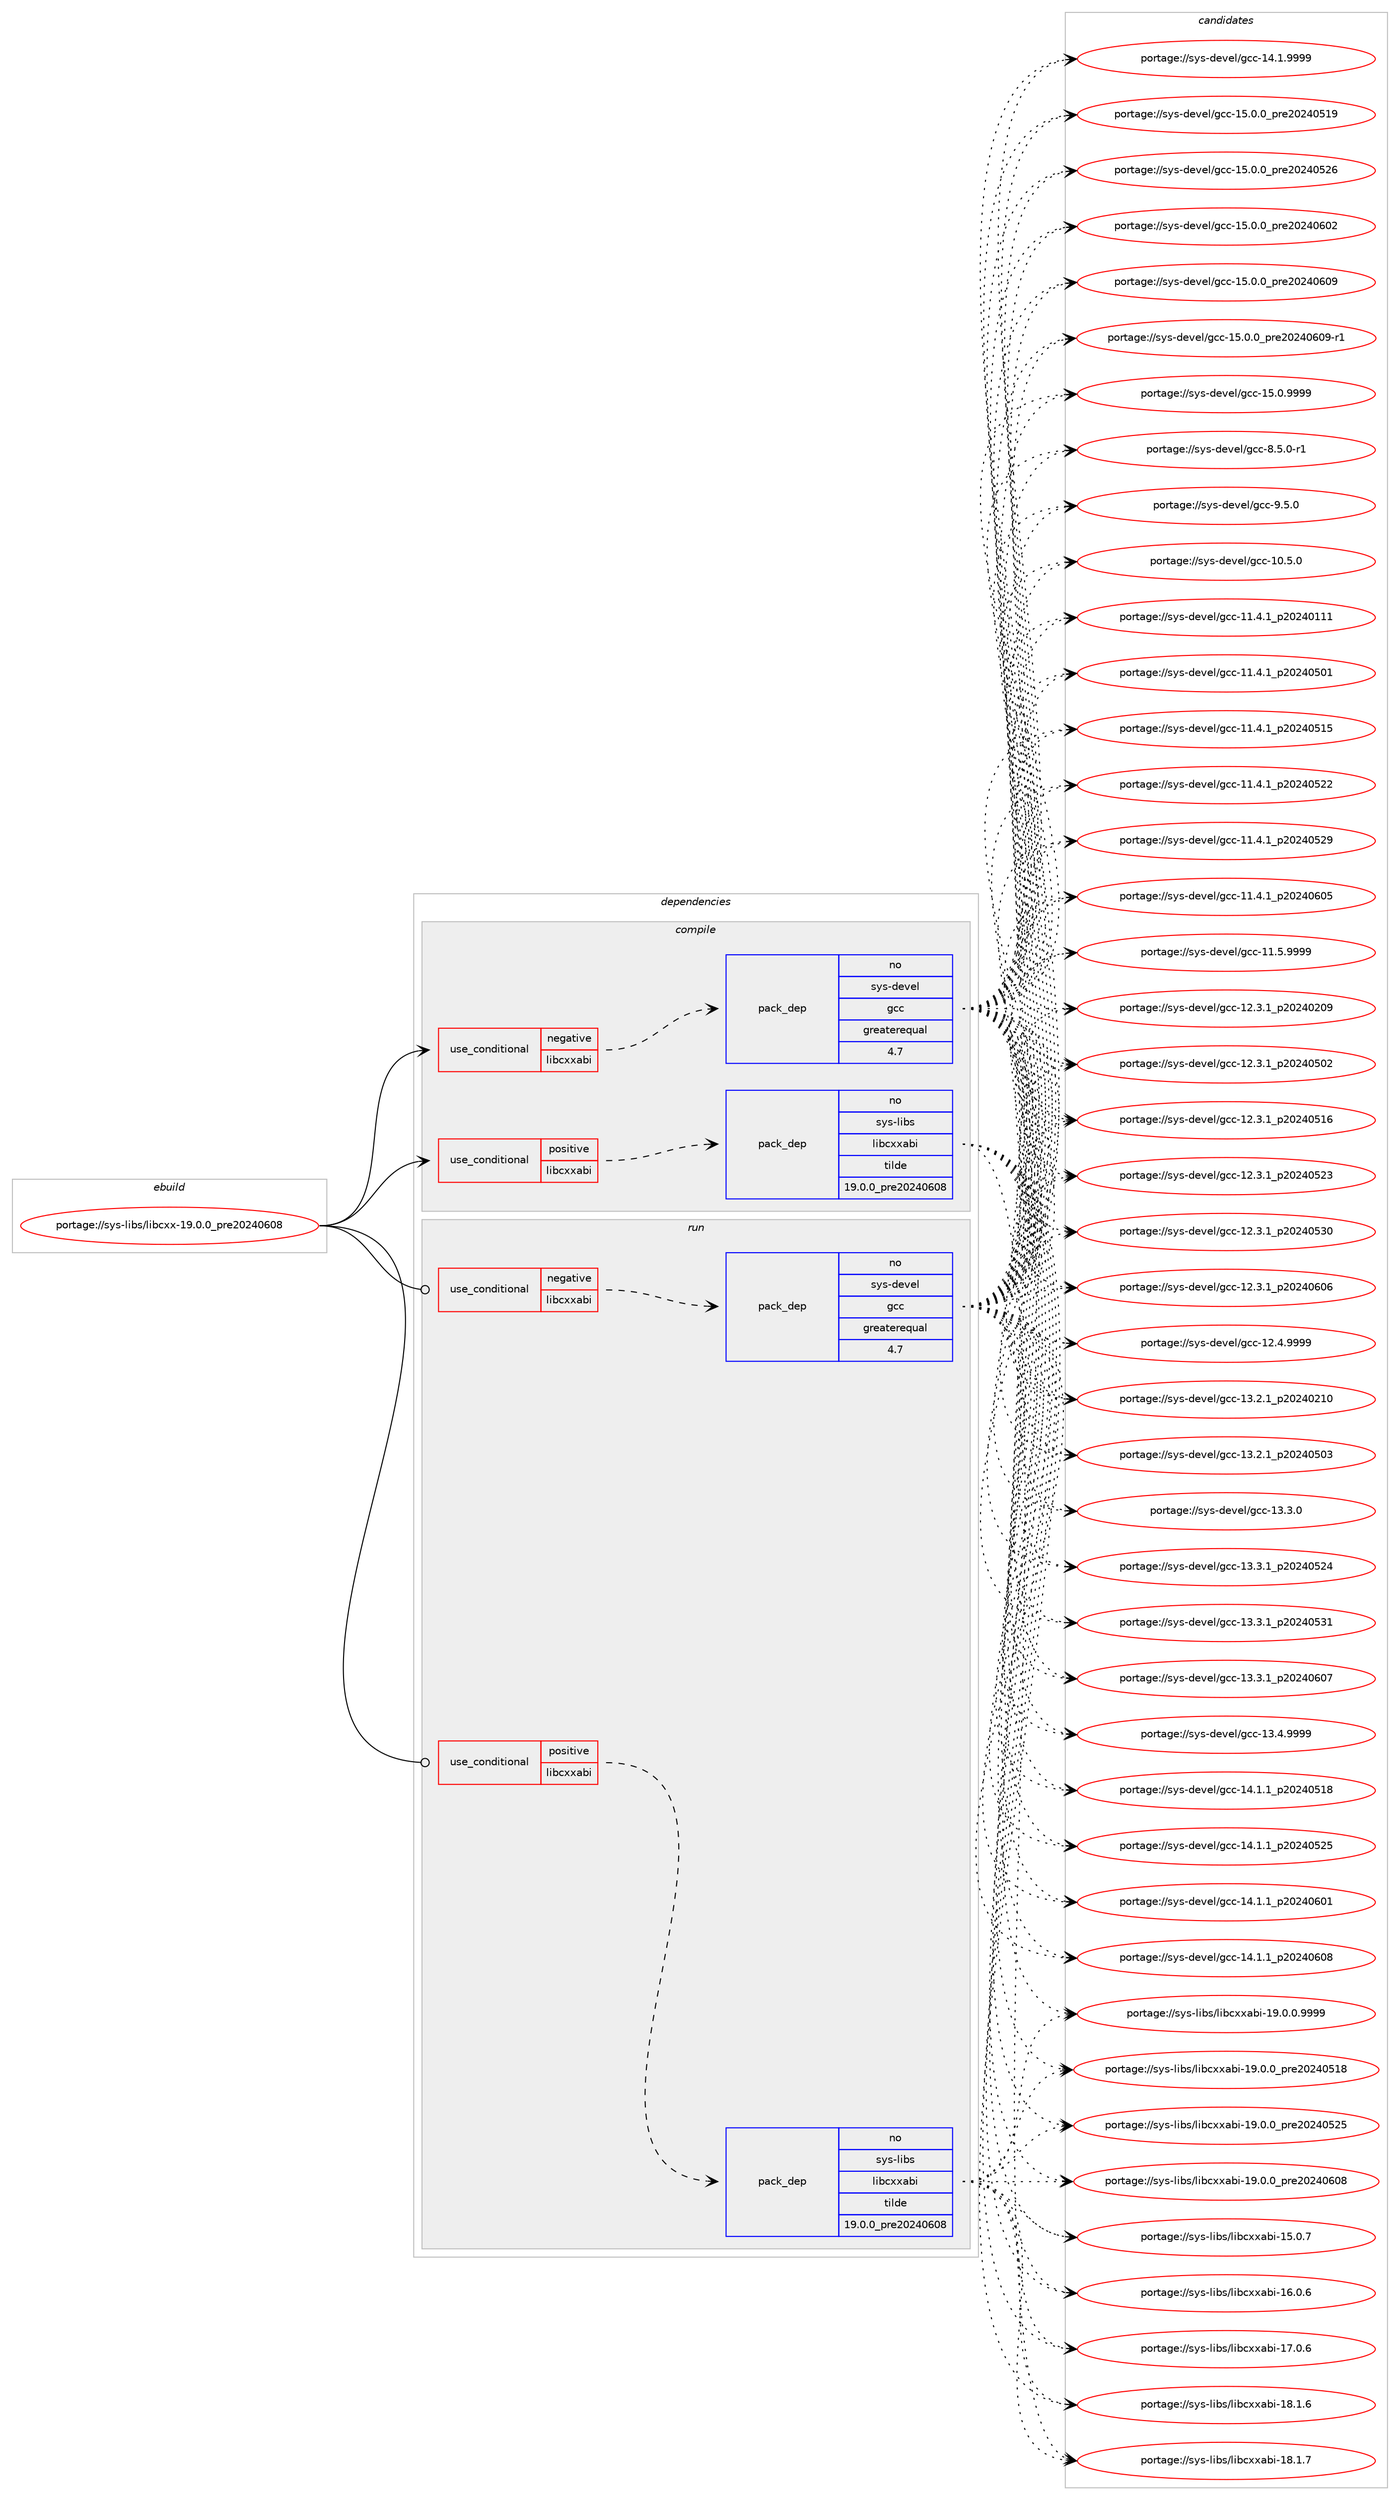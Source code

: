 digraph prolog {

# *************
# Graph options
# *************

newrank=true;
concentrate=true;
compound=true;
graph [rankdir=LR,fontname=Helvetica,fontsize=10,ranksep=1.5];#, ranksep=2.5, nodesep=0.2];
edge  [arrowhead=vee];
node  [fontname=Helvetica,fontsize=10];

# **********
# The ebuild
# **********

subgraph cluster_leftcol {
color=gray;
rank=same;
label=<<i>ebuild</i>>;
id [label="portage://sys-libs/libcxx-19.0.0_pre20240608", color=red, width=4, href="../sys-libs/libcxx-19.0.0_pre20240608.svg"];
}

# ****************
# The dependencies
# ****************

subgraph cluster_midcol {
color=gray;
label=<<i>dependencies</i>>;
subgraph cluster_compile {
fillcolor="#eeeeee";
style=filled;
label=<<i>compile</i>>;
subgraph cond1044 {
dependency2471 [label=<<TABLE BORDER="0" CELLBORDER="1" CELLSPACING="0" CELLPADDING="4"><TR><TD ROWSPAN="3" CELLPADDING="10">use_conditional</TD></TR><TR><TD>negative</TD></TR><TR><TD>libcxxabi</TD></TR></TABLE>>, shape=none, color=red];
subgraph pack1404 {
dependency2472 [label=<<TABLE BORDER="0" CELLBORDER="1" CELLSPACING="0" CELLPADDING="4" WIDTH="220"><TR><TD ROWSPAN="6" CELLPADDING="30">pack_dep</TD></TR><TR><TD WIDTH="110">no</TD></TR><TR><TD>sys-devel</TD></TR><TR><TD>gcc</TD></TR><TR><TD>greaterequal</TD></TR><TR><TD>4.7</TD></TR></TABLE>>, shape=none, color=blue];
}
dependency2471:e -> dependency2472:w [weight=20,style="dashed",arrowhead="vee"];
}
id:e -> dependency2471:w [weight=20,style="solid",arrowhead="vee"];
subgraph cond1045 {
dependency2473 [label=<<TABLE BORDER="0" CELLBORDER="1" CELLSPACING="0" CELLPADDING="4"><TR><TD ROWSPAN="3" CELLPADDING="10">use_conditional</TD></TR><TR><TD>positive</TD></TR><TR><TD>libcxxabi</TD></TR></TABLE>>, shape=none, color=red];
subgraph pack1405 {
dependency2474 [label=<<TABLE BORDER="0" CELLBORDER="1" CELLSPACING="0" CELLPADDING="4" WIDTH="220"><TR><TD ROWSPAN="6" CELLPADDING="30">pack_dep</TD></TR><TR><TD WIDTH="110">no</TD></TR><TR><TD>sys-libs</TD></TR><TR><TD>libcxxabi</TD></TR><TR><TD>tilde</TD></TR><TR><TD>19.0.0_pre20240608</TD></TR></TABLE>>, shape=none, color=blue];
}
dependency2473:e -> dependency2474:w [weight=20,style="dashed",arrowhead="vee"];
}
id:e -> dependency2473:w [weight=20,style="solid",arrowhead="vee"];
# *** BEGIN UNKNOWN DEPENDENCY TYPE (TODO) ***
# id -> package_dependency(portage://sys-libs/libcxx-19.0.0_pre20240608,install,no,sys-devel,llvm,none,[,,],[slot(19)],[])
# *** END UNKNOWN DEPENDENCY TYPE (TODO) ***

}
subgraph cluster_compileandrun {
fillcolor="#eeeeee";
style=filled;
label=<<i>compile and run</i>>;
}
subgraph cluster_run {
fillcolor="#eeeeee";
style=filled;
label=<<i>run</i>>;
subgraph cond1046 {
dependency2475 [label=<<TABLE BORDER="0" CELLBORDER="1" CELLSPACING="0" CELLPADDING="4"><TR><TD ROWSPAN="3" CELLPADDING="10">use_conditional</TD></TR><TR><TD>negative</TD></TR><TR><TD>libcxxabi</TD></TR></TABLE>>, shape=none, color=red];
subgraph pack1406 {
dependency2476 [label=<<TABLE BORDER="0" CELLBORDER="1" CELLSPACING="0" CELLPADDING="4" WIDTH="220"><TR><TD ROWSPAN="6" CELLPADDING="30">pack_dep</TD></TR><TR><TD WIDTH="110">no</TD></TR><TR><TD>sys-devel</TD></TR><TR><TD>gcc</TD></TR><TR><TD>greaterequal</TD></TR><TR><TD>4.7</TD></TR></TABLE>>, shape=none, color=blue];
}
dependency2475:e -> dependency2476:w [weight=20,style="dashed",arrowhead="vee"];
}
id:e -> dependency2475:w [weight=20,style="solid",arrowhead="odot"];
subgraph cond1047 {
dependency2477 [label=<<TABLE BORDER="0" CELLBORDER="1" CELLSPACING="0" CELLPADDING="4"><TR><TD ROWSPAN="3" CELLPADDING="10">use_conditional</TD></TR><TR><TD>positive</TD></TR><TR><TD>libcxxabi</TD></TR></TABLE>>, shape=none, color=red];
subgraph pack1407 {
dependency2478 [label=<<TABLE BORDER="0" CELLBORDER="1" CELLSPACING="0" CELLPADDING="4" WIDTH="220"><TR><TD ROWSPAN="6" CELLPADDING="30">pack_dep</TD></TR><TR><TD WIDTH="110">no</TD></TR><TR><TD>sys-libs</TD></TR><TR><TD>libcxxabi</TD></TR><TR><TD>tilde</TD></TR><TR><TD>19.0.0_pre20240608</TD></TR></TABLE>>, shape=none, color=blue];
}
dependency2477:e -> dependency2478:w [weight=20,style="dashed",arrowhead="vee"];
}
id:e -> dependency2477:w [weight=20,style="solid",arrowhead="odot"];
}
}

# **************
# The candidates
# **************

subgraph cluster_choices {
rank=same;
color=gray;
label=<<i>candidates</i>>;

subgraph choice1404 {
color=black;
nodesep=1;
choice1151211154510010111810110847103999945494846534648 [label="portage://sys-devel/gcc-10.5.0", color=red, width=4,href="../sys-devel/gcc-10.5.0.svg"];
choice1151211154510010111810110847103999945494946524649951125048505248494949 [label="portage://sys-devel/gcc-11.4.1_p20240111", color=red, width=4,href="../sys-devel/gcc-11.4.1_p20240111.svg"];
choice1151211154510010111810110847103999945494946524649951125048505248534849 [label="portage://sys-devel/gcc-11.4.1_p20240501", color=red, width=4,href="../sys-devel/gcc-11.4.1_p20240501.svg"];
choice1151211154510010111810110847103999945494946524649951125048505248534953 [label="portage://sys-devel/gcc-11.4.1_p20240515", color=red, width=4,href="../sys-devel/gcc-11.4.1_p20240515.svg"];
choice1151211154510010111810110847103999945494946524649951125048505248535050 [label="portage://sys-devel/gcc-11.4.1_p20240522", color=red, width=4,href="../sys-devel/gcc-11.4.1_p20240522.svg"];
choice1151211154510010111810110847103999945494946524649951125048505248535057 [label="portage://sys-devel/gcc-11.4.1_p20240529", color=red, width=4,href="../sys-devel/gcc-11.4.1_p20240529.svg"];
choice1151211154510010111810110847103999945494946524649951125048505248544853 [label="portage://sys-devel/gcc-11.4.1_p20240605", color=red, width=4,href="../sys-devel/gcc-11.4.1_p20240605.svg"];
choice1151211154510010111810110847103999945494946534657575757 [label="portage://sys-devel/gcc-11.5.9999", color=red, width=4,href="../sys-devel/gcc-11.5.9999.svg"];
choice1151211154510010111810110847103999945495046514649951125048505248504857 [label="portage://sys-devel/gcc-12.3.1_p20240209", color=red, width=4,href="../sys-devel/gcc-12.3.1_p20240209.svg"];
choice1151211154510010111810110847103999945495046514649951125048505248534850 [label="portage://sys-devel/gcc-12.3.1_p20240502", color=red, width=4,href="../sys-devel/gcc-12.3.1_p20240502.svg"];
choice1151211154510010111810110847103999945495046514649951125048505248534954 [label="portage://sys-devel/gcc-12.3.1_p20240516", color=red, width=4,href="../sys-devel/gcc-12.3.1_p20240516.svg"];
choice1151211154510010111810110847103999945495046514649951125048505248535051 [label="portage://sys-devel/gcc-12.3.1_p20240523", color=red, width=4,href="../sys-devel/gcc-12.3.1_p20240523.svg"];
choice1151211154510010111810110847103999945495046514649951125048505248535148 [label="portage://sys-devel/gcc-12.3.1_p20240530", color=red, width=4,href="../sys-devel/gcc-12.3.1_p20240530.svg"];
choice1151211154510010111810110847103999945495046514649951125048505248544854 [label="portage://sys-devel/gcc-12.3.1_p20240606", color=red, width=4,href="../sys-devel/gcc-12.3.1_p20240606.svg"];
choice1151211154510010111810110847103999945495046524657575757 [label="portage://sys-devel/gcc-12.4.9999", color=red, width=4,href="../sys-devel/gcc-12.4.9999.svg"];
choice1151211154510010111810110847103999945495146504649951125048505248504948 [label="portage://sys-devel/gcc-13.2.1_p20240210", color=red, width=4,href="../sys-devel/gcc-13.2.1_p20240210.svg"];
choice1151211154510010111810110847103999945495146504649951125048505248534851 [label="portage://sys-devel/gcc-13.2.1_p20240503", color=red, width=4,href="../sys-devel/gcc-13.2.1_p20240503.svg"];
choice1151211154510010111810110847103999945495146514648 [label="portage://sys-devel/gcc-13.3.0", color=red, width=4,href="../sys-devel/gcc-13.3.0.svg"];
choice1151211154510010111810110847103999945495146514649951125048505248535052 [label="portage://sys-devel/gcc-13.3.1_p20240524", color=red, width=4,href="../sys-devel/gcc-13.3.1_p20240524.svg"];
choice1151211154510010111810110847103999945495146514649951125048505248535149 [label="portage://sys-devel/gcc-13.3.1_p20240531", color=red, width=4,href="../sys-devel/gcc-13.3.1_p20240531.svg"];
choice1151211154510010111810110847103999945495146514649951125048505248544855 [label="portage://sys-devel/gcc-13.3.1_p20240607", color=red, width=4,href="../sys-devel/gcc-13.3.1_p20240607.svg"];
choice1151211154510010111810110847103999945495146524657575757 [label="portage://sys-devel/gcc-13.4.9999", color=red, width=4,href="../sys-devel/gcc-13.4.9999.svg"];
choice1151211154510010111810110847103999945495246494649951125048505248534956 [label="portage://sys-devel/gcc-14.1.1_p20240518", color=red, width=4,href="../sys-devel/gcc-14.1.1_p20240518.svg"];
choice1151211154510010111810110847103999945495246494649951125048505248535053 [label="portage://sys-devel/gcc-14.1.1_p20240525", color=red, width=4,href="../sys-devel/gcc-14.1.1_p20240525.svg"];
choice1151211154510010111810110847103999945495246494649951125048505248544849 [label="portage://sys-devel/gcc-14.1.1_p20240601", color=red, width=4,href="../sys-devel/gcc-14.1.1_p20240601.svg"];
choice1151211154510010111810110847103999945495246494649951125048505248544856 [label="portage://sys-devel/gcc-14.1.1_p20240608", color=red, width=4,href="../sys-devel/gcc-14.1.1_p20240608.svg"];
choice1151211154510010111810110847103999945495246494657575757 [label="portage://sys-devel/gcc-14.1.9999", color=red, width=4,href="../sys-devel/gcc-14.1.9999.svg"];
choice1151211154510010111810110847103999945495346484648951121141015048505248534957 [label="portage://sys-devel/gcc-15.0.0_pre20240519", color=red, width=4,href="../sys-devel/gcc-15.0.0_pre20240519.svg"];
choice1151211154510010111810110847103999945495346484648951121141015048505248535054 [label="portage://sys-devel/gcc-15.0.0_pre20240526", color=red, width=4,href="../sys-devel/gcc-15.0.0_pre20240526.svg"];
choice1151211154510010111810110847103999945495346484648951121141015048505248544850 [label="portage://sys-devel/gcc-15.0.0_pre20240602", color=red, width=4,href="../sys-devel/gcc-15.0.0_pre20240602.svg"];
choice1151211154510010111810110847103999945495346484648951121141015048505248544857 [label="portage://sys-devel/gcc-15.0.0_pre20240609", color=red, width=4,href="../sys-devel/gcc-15.0.0_pre20240609.svg"];
choice11512111545100101118101108471039999454953464846489511211410150485052485448574511449 [label="portage://sys-devel/gcc-15.0.0_pre20240609-r1", color=red, width=4,href="../sys-devel/gcc-15.0.0_pre20240609-r1.svg"];
choice1151211154510010111810110847103999945495346484657575757 [label="portage://sys-devel/gcc-15.0.9999", color=red, width=4,href="../sys-devel/gcc-15.0.9999.svg"];
choice115121115451001011181011084710399994556465346484511449 [label="portage://sys-devel/gcc-8.5.0-r1", color=red, width=4,href="../sys-devel/gcc-8.5.0-r1.svg"];
choice11512111545100101118101108471039999455746534648 [label="portage://sys-devel/gcc-9.5.0", color=red, width=4,href="../sys-devel/gcc-9.5.0.svg"];
dependency2472:e -> choice1151211154510010111810110847103999945494846534648:w [style=dotted,weight="100"];
dependency2472:e -> choice1151211154510010111810110847103999945494946524649951125048505248494949:w [style=dotted,weight="100"];
dependency2472:e -> choice1151211154510010111810110847103999945494946524649951125048505248534849:w [style=dotted,weight="100"];
dependency2472:e -> choice1151211154510010111810110847103999945494946524649951125048505248534953:w [style=dotted,weight="100"];
dependency2472:e -> choice1151211154510010111810110847103999945494946524649951125048505248535050:w [style=dotted,weight="100"];
dependency2472:e -> choice1151211154510010111810110847103999945494946524649951125048505248535057:w [style=dotted,weight="100"];
dependency2472:e -> choice1151211154510010111810110847103999945494946524649951125048505248544853:w [style=dotted,weight="100"];
dependency2472:e -> choice1151211154510010111810110847103999945494946534657575757:w [style=dotted,weight="100"];
dependency2472:e -> choice1151211154510010111810110847103999945495046514649951125048505248504857:w [style=dotted,weight="100"];
dependency2472:e -> choice1151211154510010111810110847103999945495046514649951125048505248534850:w [style=dotted,weight="100"];
dependency2472:e -> choice1151211154510010111810110847103999945495046514649951125048505248534954:w [style=dotted,weight="100"];
dependency2472:e -> choice1151211154510010111810110847103999945495046514649951125048505248535051:w [style=dotted,weight="100"];
dependency2472:e -> choice1151211154510010111810110847103999945495046514649951125048505248535148:w [style=dotted,weight="100"];
dependency2472:e -> choice1151211154510010111810110847103999945495046514649951125048505248544854:w [style=dotted,weight="100"];
dependency2472:e -> choice1151211154510010111810110847103999945495046524657575757:w [style=dotted,weight="100"];
dependency2472:e -> choice1151211154510010111810110847103999945495146504649951125048505248504948:w [style=dotted,weight="100"];
dependency2472:e -> choice1151211154510010111810110847103999945495146504649951125048505248534851:w [style=dotted,weight="100"];
dependency2472:e -> choice1151211154510010111810110847103999945495146514648:w [style=dotted,weight="100"];
dependency2472:e -> choice1151211154510010111810110847103999945495146514649951125048505248535052:w [style=dotted,weight="100"];
dependency2472:e -> choice1151211154510010111810110847103999945495146514649951125048505248535149:w [style=dotted,weight="100"];
dependency2472:e -> choice1151211154510010111810110847103999945495146514649951125048505248544855:w [style=dotted,weight="100"];
dependency2472:e -> choice1151211154510010111810110847103999945495146524657575757:w [style=dotted,weight="100"];
dependency2472:e -> choice1151211154510010111810110847103999945495246494649951125048505248534956:w [style=dotted,weight="100"];
dependency2472:e -> choice1151211154510010111810110847103999945495246494649951125048505248535053:w [style=dotted,weight="100"];
dependency2472:e -> choice1151211154510010111810110847103999945495246494649951125048505248544849:w [style=dotted,weight="100"];
dependency2472:e -> choice1151211154510010111810110847103999945495246494649951125048505248544856:w [style=dotted,weight="100"];
dependency2472:e -> choice1151211154510010111810110847103999945495246494657575757:w [style=dotted,weight="100"];
dependency2472:e -> choice1151211154510010111810110847103999945495346484648951121141015048505248534957:w [style=dotted,weight="100"];
dependency2472:e -> choice1151211154510010111810110847103999945495346484648951121141015048505248535054:w [style=dotted,weight="100"];
dependency2472:e -> choice1151211154510010111810110847103999945495346484648951121141015048505248544850:w [style=dotted,weight="100"];
dependency2472:e -> choice1151211154510010111810110847103999945495346484648951121141015048505248544857:w [style=dotted,weight="100"];
dependency2472:e -> choice11512111545100101118101108471039999454953464846489511211410150485052485448574511449:w [style=dotted,weight="100"];
dependency2472:e -> choice1151211154510010111810110847103999945495346484657575757:w [style=dotted,weight="100"];
dependency2472:e -> choice115121115451001011181011084710399994556465346484511449:w [style=dotted,weight="100"];
dependency2472:e -> choice11512111545100101118101108471039999455746534648:w [style=dotted,weight="100"];
}
subgraph choice1405 {
color=black;
nodesep=1;
choice1151211154510810598115471081059899120120979810545495346484655 [label="portage://sys-libs/libcxxabi-15.0.7", color=red, width=4,href="../sys-libs/libcxxabi-15.0.7.svg"];
choice1151211154510810598115471081059899120120979810545495446484654 [label="portage://sys-libs/libcxxabi-16.0.6", color=red, width=4,href="../sys-libs/libcxxabi-16.0.6.svg"];
choice1151211154510810598115471081059899120120979810545495546484654 [label="portage://sys-libs/libcxxabi-17.0.6", color=red, width=4,href="../sys-libs/libcxxabi-17.0.6.svg"];
choice1151211154510810598115471081059899120120979810545495646494654 [label="portage://sys-libs/libcxxabi-18.1.6", color=red, width=4,href="../sys-libs/libcxxabi-18.1.6.svg"];
choice1151211154510810598115471081059899120120979810545495646494655 [label="portage://sys-libs/libcxxabi-18.1.7", color=red, width=4,href="../sys-libs/libcxxabi-18.1.7.svg"];
choice11512111545108105981154710810598991201209798105454957464846484657575757 [label="portage://sys-libs/libcxxabi-19.0.0.9999", color=red, width=4,href="../sys-libs/libcxxabi-19.0.0.9999.svg"];
choice1151211154510810598115471081059899120120979810545495746484648951121141015048505248534956 [label="portage://sys-libs/libcxxabi-19.0.0_pre20240518", color=red, width=4,href="../sys-libs/libcxxabi-19.0.0_pre20240518.svg"];
choice1151211154510810598115471081059899120120979810545495746484648951121141015048505248535053 [label="portage://sys-libs/libcxxabi-19.0.0_pre20240525", color=red, width=4,href="../sys-libs/libcxxabi-19.0.0_pre20240525.svg"];
choice1151211154510810598115471081059899120120979810545495746484648951121141015048505248544856 [label="portage://sys-libs/libcxxabi-19.0.0_pre20240608", color=red, width=4,href="../sys-libs/libcxxabi-19.0.0_pre20240608.svg"];
dependency2474:e -> choice1151211154510810598115471081059899120120979810545495346484655:w [style=dotted,weight="100"];
dependency2474:e -> choice1151211154510810598115471081059899120120979810545495446484654:w [style=dotted,weight="100"];
dependency2474:e -> choice1151211154510810598115471081059899120120979810545495546484654:w [style=dotted,weight="100"];
dependency2474:e -> choice1151211154510810598115471081059899120120979810545495646494654:w [style=dotted,weight="100"];
dependency2474:e -> choice1151211154510810598115471081059899120120979810545495646494655:w [style=dotted,weight="100"];
dependency2474:e -> choice11512111545108105981154710810598991201209798105454957464846484657575757:w [style=dotted,weight="100"];
dependency2474:e -> choice1151211154510810598115471081059899120120979810545495746484648951121141015048505248534956:w [style=dotted,weight="100"];
dependency2474:e -> choice1151211154510810598115471081059899120120979810545495746484648951121141015048505248535053:w [style=dotted,weight="100"];
dependency2474:e -> choice1151211154510810598115471081059899120120979810545495746484648951121141015048505248544856:w [style=dotted,weight="100"];
}
subgraph choice1406 {
color=black;
nodesep=1;
choice1151211154510010111810110847103999945494846534648 [label="portage://sys-devel/gcc-10.5.0", color=red, width=4,href="../sys-devel/gcc-10.5.0.svg"];
choice1151211154510010111810110847103999945494946524649951125048505248494949 [label="portage://sys-devel/gcc-11.4.1_p20240111", color=red, width=4,href="../sys-devel/gcc-11.4.1_p20240111.svg"];
choice1151211154510010111810110847103999945494946524649951125048505248534849 [label="portage://sys-devel/gcc-11.4.1_p20240501", color=red, width=4,href="../sys-devel/gcc-11.4.1_p20240501.svg"];
choice1151211154510010111810110847103999945494946524649951125048505248534953 [label="portage://sys-devel/gcc-11.4.1_p20240515", color=red, width=4,href="../sys-devel/gcc-11.4.1_p20240515.svg"];
choice1151211154510010111810110847103999945494946524649951125048505248535050 [label="portage://sys-devel/gcc-11.4.1_p20240522", color=red, width=4,href="../sys-devel/gcc-11.4.1_p20240522.svg"];
choice1151211154510010111810110847103999945494946524649951125048505248535057 [label="portage://sys-devel/gcc-11.4.1_p20240529", color=red, width=4,href="../sys-devel/gcc-11.4.1_p20240529.svg"];
choice1151211154510010111810110847103999945494946524649951125048505248544853 [label="portage://sys-devel/gcc-11.4.1_p20240605", color=red, width=4,href="../sys-devel/gcc-11.4.1_p20240605.svg"];
choice1151211154510010111810110847103999945494946534657575757 [label="portage://sys-devel/gcc-11.5.9999", color=red, width=4,href="../sys-devel/gcc-11.5.9999.svg"];
choice1151211154510010111810110847103999945495046514649951125048505248504857 [label="portage://sys-devel/gcc-12.3.1_p20240209", color=red, width=4,href="../sys-devel/gcc-12.3.1_p20240209.svg"];
choice1151211154510010111810110847103999945495046514649951125048505248534850 [label="portage://sys-devel/gcc-12.3.1_p20240502", color=red, width=4,href="../sys-devel/gcc-12.3.1_p20240502.svg"];
choice1151211154510010111810110847103999945495046514649951125048505248534954 [label="portage://sys-devel/gcc-12.3.1_p20240516", color=red, width=4,href="../sys-devel/gcc-12.3.1_p20240516.svg"];
choice1151211154510010111810110847103999945495046514649951125048505248535051 [label="portage://sys-devel/gcc-12.3.1_p20240523", color=red, width=4,href="../sys-devel/gcc-12.3.1_p20240523.svg"];
choice1151211154510010111810110847103999945495046514649951125048505248535148 [label="portage://sys-devel/gcc-12.3.1_p20240530", color=red, width=4,href="../sys-devel/gcc-12.3.1_p20240530.svg"];
choice1151211154510010111810110847103999945495046514649951125048505248544854 [label="portage://sys-devel/gcc-12.3.1_p20240606", color=red, width=4,href="../sys-devel/gcc-12.3.1_p20240606.svg"];
choice1151211154510010111810110847103999945495046524657575757 [label="portage://sys-devel/gcc-12.4.9999", color=red, width=4,href="../sys-devel/gcc-12.4.9999.svg"];
choice1151211154510010111810110847103999945495146504649951125048505248504948 [label="portage://sys-devel/gcc-13.2.1_p20240210", color=red, width=4,href="../sys-devel/gcc-13.2.1_p20240210.svg"];
choice1151211154510010111810110847103999945495146504649951125048505248534851 [label="portage://sys-devel/gcc-13.2.1_p20240503", color=red, width=4,href="../sys-devel/gcc-13.2.1_p20240503.svg"];
choice1151211154510010111810110847103999945495146514648 [label="portage://sys-devel/gcc-13.3.0", color=red, width=4,href="../sys-devel/gcc-13.3.0.svg"];
choice1151211154510010111810110847103999945495146514649951125048505248535052 [label="portage://sys-devel/gcc-13.3.1_p20240524", color=red, width=4,href="../sys-devel/gcc-13.3.1_p20240524.svg"];
choice1151211154510010111810110847103999945495146514649951125048505248535149 [label="portage://sys-devel/gcc-13.3.1_p20240531", color=red, width=4,href="../sys-devel/gcc-13.3.1_p20240531.svg"];
choice1151211154510010111810110847103999945495146514649951125048505248544855 [label="portage://sys-devel/gcc-13.3.1_p20240607", color=red, width=4,href="../sys-devel/gcc-13.3.1_p20240607.svg"];
choice1151211154510010111810110847103999945495146524657575757 [label="portage://sys-devel/gcc-13.4.9999", color=red, width=4,href="../sys-devel/gcc-13.4.9999.svg"];
choice1151211154510010111810110847103999945495246494649951125048505248534956 [label="portage://sys-devel/gcc-14.1.1_p20240518", color=red, width=4,href="../sys-devel/gcc-14.1.1_p20240518.svg"];
choice1151211154510010111810110847103999945495246494649951125048505248535053 [label="portage://sys-devel/gcc-14.1.1_p20240525", color=red, width=4,href="../sys-devel/gcc-14.1.1_p20240525.svg"];
choice1151211154510010111810110847103999945495246494649951125048505248544849 [label="portage://sys-devel/gcc-14.1.1_p20240601", color=red, width=4,href="../sys-devel/gcc-14.1.1_p20240601.svg"];
choice1151211154510010111810110847103999945495246494649951125048505248544856 [label="portage://sys-devel/gcc-14.1.1_p20240608", color=red, width=4,href="../sys-devel/gcc-14.1.1_p20240608.svg"];
choice1151211154510010111810110847103999945495246494657575757 [label="portage://sys-devel/gcc-14.1.9999", color=red, width=4,href="../sys-devel/gcc-14.1.9999.svg"];
choice1151211154510010111810110847103999945495346484648951121141015048505248534957 [label="portage://sys-devel/gcc-15.0.0_pre20240519", color=red, width=4,href="../sys-devel/gcc-15.0.0_pre20240519.svg"];
choice1151211154510010111810110847103999945495346484648951121141015048505248535054 [label="portage://sys-devel/gcc-15.0.0_pre20240526", color=red, width=4,href="../sys-devel/gcc-15.0.0_pre20240526.svg"];
choice1151211154510010111810110847103999945495346484648951121141015048505248544850 [label="portage://sys-devel/gcc-15.0.0_pre20240602", color=red, width=4,href="../sys-devel/gcc-15.0.0_pre20240602.svg"];
choice1151211154510010111810110847103999945495346484648951121141015048505248544857 [label="portage://sys-devel/gcc-15.0.0_pre20240609", color=red, width=4,href="../sys-devel/gcc-15.0.0_pre20240609.svg"];
choice11512111545100101118101108471039999454953464846489511211410150485052485448574511449 [label="portage://sys-devel/gcc-15.0.0_pre20240609-r1", color=red, width=4,href="../sys-devel/gcc-15.0.0_pre20240609-r1.svg"];
choice1151211154510010111810110847103999945495346484657575757 [label="portage://sys-devel/gcc-15.0.9999", color=red, width=4,href="../sys-devel/gcc-15.0.9999.svg"];
choice115121115451001011181011084710399994556465346484511449 [label="portage://sys-devel/gcc-8.5.0-r1", color=red, width=4,href="../sys-devel/gcc-8.5.0-r1.svg"];
choice11512111545100101118101108471039999455746534648 [label="portage://sys-devel/gcc-9.5.0", color=red, width=4,href="../sys-devel/gcc-9.5.0.svg"];
dependency2476:e -> choice1151211154510010111810110847103999945494846534648:w [style=dotted,weight="100"];
dependency2476:e -> choice1151211154510010111810110847103999945494946524649951125048505248494949:w [style=dotted,weight="100"];
dependency2476:e -> choice1151211154510010111810110847103999945494946524649951125048505248534849:w [style=dotted,weight="100"];
dependency2476:e -> choice1151211154510010111810110847103999945494946524649951125048505248534953:w [style=dotted,weight="100"];
dependency2476:e -> choice1151211154510010111810110847103999945494946524649951125048505248535050:w [style=dotted,weight="100"];
dependency2476:e -> choice1151211154510010111810110847103999945494946524649951125048505248535057:w [style=dotted,weight="100"];
dependency2476:e -> choice1151211154510010111810110847103999945494946524649951125048505248544853:w [style=dotted,weight="100"];
dependency2476:e -> choice1151211154510010111810110847103999945494946534657575757:w [style=dotted,weight="100"];
dependency2476:e -> choice1151211154510010111810110847103999945495046514649951125048505248504857:w [style=dotted,weight="100"];
dependency2476:e -> choice1151211154510010111810110847103999945495046514649951125048505248534850:w [style=dotted,weight="100"];
dependency2476:e -> choice1151211154510010111810110847103999945495046514649951125048505248534954:w [style=dotted,weight="100"];
dependency2476:e -> choice1151211154510010111810110847103999945495046514649951125048505248535051:w [style=dotted,weight="100"];
dependency2476:e -> choice1151211154510010111810110847103999945495046514649951125048505248535148:w [style=dotted,weight="100"];
dependency2476:e -> choice1151211154510010111810110847103999945495046514649951125048505248544854:w [style=dotted,weight="100"];
dependency2476:e -> choice1151211154510010111810110847103999945495046524657575757:w [style=dotted,weight="100"];
dependency2476:e -> choice1151211154510010111810110847103999945495146504649951125048505248504948:w [style=dotted,weight="100"];
dependency2476:e -> choice1151211154510010111810110847103999945495146504649951125048505248534851:w [style=dotted,weight="100"];
dependency2476:e -> choice1151211154510010111810110847103999945495146514648:w [style=dotted,weight="100"];
dependency2476:e -> choice1151211154510010111810110847103999945495146514649951125048505248535052:w [style=dotted,weight="100"];
dependency2476:e -> choice1151211154510010111810110847103999945495146514649951125048505248535149:w [style=dotted,weight="100"];
dependency2476:e -> choice1151211154510010111810110847103999945495146514649951125048505248544855:w [style=dotted,weight="100"];
dependency2476:e -> choice1151211154510010111810110847103999945495146524657575757:w [style=dotted,weight="100"];
dependency2476:e -> choice1151211154510010111810110847103999945495246494649951125048505248534956:w [style=dotted,weight="100"];
dependency2476:e -> choice1151211154510010111810110847103999945495246494649951125048505248535053:w [style=dotted,weight="100"];
dependency2476:e -> choice1151211154510010111810110847103999945495246494649951125048505248544849:w [style=dotted,weight="100"];
dependency2476:e -> choice1151211154510010111810110847103999945495246494649951125048505248544856:w [style=dotted,weight="100"];
dependency2476:e -> choice1151211154510010111810110847103999945495246494657575757:w [style=dotted,weight="100"];
dependency2476:e -> choice1151211154510010111810110847103999945495346484648951121141015048505248534957:w [style=dotted,weight="100"];
dependency2476:e -> choice1151211154510010111810110847103999945495346484648951121141015048505248535054:w [style=dotted,weight="100"];
dependency2476:e -> choice1151211154510010111810110847103999945495346484648951121141015048505248544850:w [style=dotted,weight="100"];
dependency2476:e -> choice1151211154510010111810110847103999945495346484648951121141015048505248544857:w [style=dotted,weight="100"];
dependency2476:e -> choice11512111545100101118101108471039999454953464846489511211410150485052485448574511449:w [style=dotted,weight="100"];
dependency2476:e -> choice1151211154510010111810110847103999945495346484657575757:w [style=dotted,weight="100"];
dependency2476:e -> choice115121115451001011181011084710399994556465346484511449:w [style=dotted,weight="100"];
dependency2476:e -> choice11512111545100101118101108471039999455746534648:w [style=dotted,weight="100"];
}
subgraph choice1407 {
color=black;
nodesep=1;
choice1151211154510810598115471081059899120120979810545495346484655 [label="portage://sys-libs/libcxxabi-15.0.7", color=red, width=4,href="../sys-libs/libcxxabi-15.0.7.svg"];
choice1151211154510810598115471081059899120120979810545495446484654 [label="portage://sys-libs/libcxxabi-16.0.6", color=red, width=4,href="../sys-libs/libcxxabi-16.0.6.svg"];
choice1151211154510810598115471081059899120120979810545495546484654 [label="portage://sys-libs/libcxxabi-17.0.6", color=red, width=4,href="../sys-libs/libcxxabi-17.0.6.svg"];
choice1151211154510810598115471081059899120120979810545495646494654 [label="portage://sys-libs/libcxxabi-18.1.6", color=red, width=4,href="../sys-libs/libcxxabi-18.1.6.svg"];
choice1151211154510810598115471081059899120120979810545495646494655 [label="portage://sys-libs/libcxxabi-18.1.7", color=red, width=4,href="../sys-libs/libcxxabi-18.1.7.svg"];
choice11512111545108105981154710810598991201209798105454957464846484657575757 [label="portage://sys-libs/libcxxabi-19.0.0.9999", color=red, width=4,href="../sys-libs/libcxxabi-19.0.0.9999.svg"];
choice1151211154510810598115471081059899120120979810545495746484648951121141015048505248534956 [label="portage://sys-libs/libcxxabi-19.0.0_pre20240518", color=red, width=4,href="../sys-libs/libcxxabi-19.0.0_pre20240518.svg"];
choice1151211154510810598115471081059899120120979810545495746484648951121141015048505248535053 [label="portage://sys-libs/libcxxabi-19.0.0_pre20240525", color=red, width=4,href="../sys-libs/libcxxabi-19.0.0_pre20240525.svg"];
choice1151211154510810598115471081059899120120979810545495746484648951121141015048505248544856 [label="portage://sys-libs/libcxxabi-19.0.0_pre20240608", color=red, width=4,href="../sys-libs/libcxxabi-19.0.0_pre20240608.svg"];
dependency2478:e -> choice1151211154510810598115471081059899120120979810545495346484655:w [style=dotted,weight="100"];
dependency2478:e -> choice1151211154510810598115471081059899120120979810545495446484654:w [style=dotted,weight="100"];
dependency2478:e -> choice1151211154510810598115471081059899120120979810545495546484654:w [style=dotted,weight="100"];
dependency2478:e -> choice1151211154510810598115471081059899120120979810545495646494654:w [style=dotted,weight="100"];
dependency2478:e -> choice1151211154510810598115471081059899120120979810545495646494655:w [style=dotted,weight="100"];
dependency2478:e -> choice11512111545108105981154710810598991201209798105454957464846484657575757:w [style=dotted,weight="100"];
dependency2478:e -> choice1151211154510810598115471081059899120120979810545495746484648951121141015048505248534956:w [style=dotted,weight="100"];
dependency2478:e -> choice1151211154510810598115471081059899120120979810545495746484648951121141015048505248535053:w [style=dotted,weight="100"];
dependency2478:e -> choice1151211154510810598115471081059899120120979810545495746484648951121141015048505248544856:w [style=dotted,weight="100"];
}
}

}
